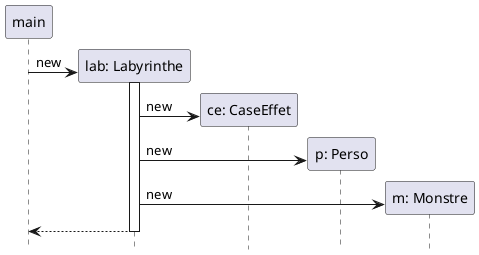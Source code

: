 @startuml
hide footbox

participant "main" as m
participant "lab: Labyrinthe" as l
participant "ce: CaseEffet" as ce
participant "p: Perso" as p
participant "m: Monstre" as ms

create l
m -> l : new
activate l

  create ce
  l -> ce : new

  create p
  l -> p : new

  create ms
  l -> ms : new
  l --> m
deactivate l
@enduml